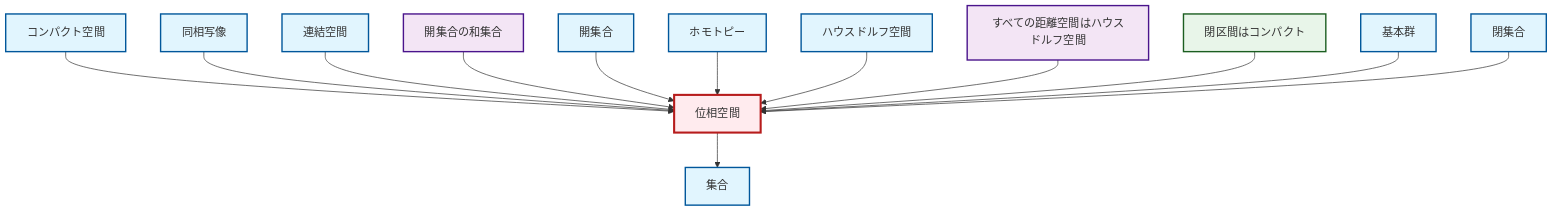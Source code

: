 graph TD
    classDef definition fill:#e1f5fe,stroke:#01579b,stroke-width:2px
    classDef theorem fill:#f3e5f5,stroke:#4a148c,stroke-width:2px
    classDef axiom fill:#fff3e0,stroke:#e65100,stroke-width:2px
    classDef example fill:#e8f5e9,stroke:#1b5e20,stroke-width:2px
    classDef current fill:#ffebee,stroke:#b71c1c,stroke-width:3px
    thm-metric-hausdorff["すべての距離空間はハウスドルフ空間"]:::theorem
    def-compact["コンパクト空間"]:::definition
    def-hausdorff["ハウスドルフ空間"]:::definition
    def-homeomorphism["同相写像"]:::definition
    def-open-set["開集合"]:::definition
    thm-union-open-sets["開集合の和集合"]:::theorem
    ex-closed-interval-compact["閉区間はコンパクト"]:::example
    def-closed-set["閉集合"]:::definition
    def-connected["連結空間"]:::definition
    def-homotopy["ホモトピー"]:::definition
    def-topological-space["位相空間"]:::definition
    def-set["集合"]:::definition
    def-fundamental-group["基本群"]:::definition
    def-compact --> def-topological-space
    def-homeomorphism --> def-topological-space
    def-connected --> def-topological-space
    thm-union-open-sets --> def-topological-space
    def-open-set --> def-topological-space
    def-topological-space --> def-set
    def-homotopy --> def-topological-space
    def-hausdorff --> def-topological-space
    thm-metric-hausdorff --> def-topological-space
    ex-closed-interval-compact --> def-topological-space
    def-fundamental-group --> def-topological-space
    def-closed-set --> def-topological-space
    class def-topological-space current